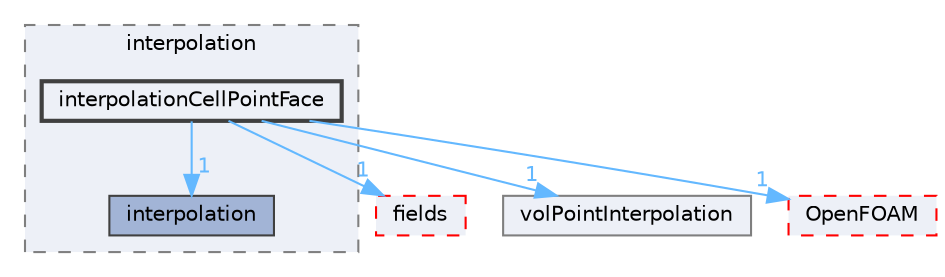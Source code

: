 digraph "src/finiteVolume/interpolation/interpolation/interpolationCellPointFace"
{
 // LATEX_PDF_SIZE
  bgcolor="transparent";
  edge [fontname=Helvetica,fontsize=10,labelfontname=Helvetica,labelfontsize=10];
  node [fontname=Helvetica,fontsize=10,shape=box,height=0.2,width=0.4];
  compound=true
  subgraph clusterdir_c993260712d995df6dda7964041544db {
    graph [ bgcolor="#edf0f7", pencolor="grey50", label="interpolation", fontname=Helvetica,fontsize=10 style="filled,dashed", URL="dir_c993260712d995df6dda7964041544db.html",tooltip=""]
  dir_2b92f387cff56e995f4a12450fdbcf41 [label="interpolation", fillcolor="#a2b4d6", color="grey25", style="filled", URL="dir_2b92f387cff56e995f4a12450fdbcf41.html",tooltip=""];
  dir_ad1be64264df5fef8c03d032bd0d59b8 [label="interpolationCellPointFace", fillcolor="#edf0f7", color="grey25", style="filled,bold", URL="dir_ad1be64264df5fef8c03d032bd0d59b8.html",tooltip=""];
  }
  dir_25ab4a83a983f7bb7a38b7f63bb141b7 [label="fields", fillcolor="#edf0f7", color="red", style="filled,dashed", URL="dir_25ab4a83a983f7bb7a38b7f63bb141b7.html",tooltip=""];
  dir_dd9fc39a8f9a2ae23f0e64eaf0f03929 [label="volPointInterpolation", fillcolor="#edf0f7", color="grey50", style="filled", URL="dir_dd9fc39a8f9a2ae23f0e64eaf0f03929.html",tooltip=""];
  dir_c5473ff19b20e6ec4dfe5c310b3778a8 [label="OpenFOAM", fillcolor="#edf0f7", color="red", style="filled,dashed", URL="dir_c5473ff19b20e6ec4dfe5c310b3778a8.html",tooltip=""];
  dir_ad1be64264df5fef8c03d032bd0d59b8->dir_25ab4a83a983f7bb7a38b7f63bb141b7 [headlabel="1", labeldistance=1.5 headhref="dir_001933_001332.html" href="dir_001933_001332.html" color="steelblue1" fontcolor="steelblue1"];
  dir_ad1be64264df5fef8c03d032bd0d59b8->dir_2b92f387cff56e995f4a12450fdbcf41 [headlabel="1", labeldistance=1.5 headhref="dir_001933_001925.html" href="dir_001933_001925.html" color="steelblue1" fontcolor="steelblue1"];
  dir_ad1be64264df5fef8c03d032bd0d59b8->dir_c5473ff19b20e6ec4dfe5c310b3778a8 [headlabel="1", labeldistance=1.5 headhref="dir_001933_002695.html" href="dir_001933_002695.html" color="steelblue1" fontcolor="steelblue1"];
  dir_ad1be64264df5fef8c03d032bd0d59b8->dir_dd9fc39a8f9a2ae23f0e64eaf0f03929 [headlabel="1", labeldistance=1.5 headhref="dir_001933_004300.html" href="dir_001933_004300.html" color="steelblue1" fontcolor="steelblue1"];
}
